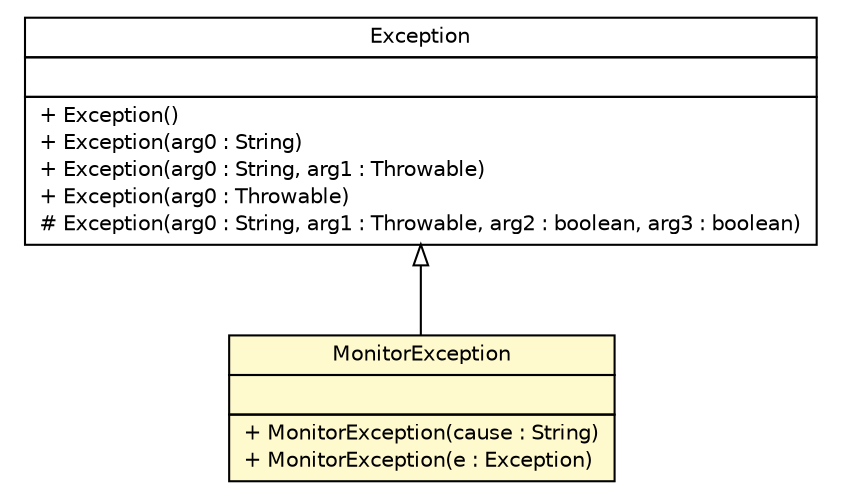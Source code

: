 #!/usr/local/bin/dot
#
# Class diagram 
# Generated by UMLGraph version R5_6 (http://www.umlgraph.org/)
#

digraph G {
	edge [fontname="Helvetica",fontsize=10,labelfontname="Helvetica",labelfontsize=10];
	node [fontname="Helvetica",fontsize=10,shape=plaintext];
	nodesep=0.25;
	ranksep=0.5;
	// sorcer.service.MonitorException
	c291073 [label=<<table title="sorcer.service.MonitorException" border="0" cellborder="1" cellspacing="0" cellpadding="2" port="p" bgcolor="lemonChiffon" href="./MonitorException.html">
		<tr><td><table border="0" cellspacing="0" cellpadding="1">
<tr><td align="center" balign="center"> MonitorException </td></tr>
		</table></td></tr>
		<tr><td><table border="0" cellspacing="0" cellpadding="1">
<tr><td align="left" balign="left">  </td></tr>
		</table></td></tr>
		<tr><td><table border="0" cellspacing="0" cellpadding="1">
<tr><td align="left" balign="left"> + MonitorException(cause : String) </td></tr>
<tr><td align="left" balign="left"> + MonitorException(e : Exception) </td></tr>
		</table></td></tr>
		</table>>, URL="./MonitorException.html", fontname="Helvetica", fontcolor="black", fontsize=10.0];
	//sorcer.service.MonitorException extends java.lang.Exception
	c291480:p -> c291073:p [dir=back,arrowtail=empty];
	// java.lang.Exception
	c291480 [label=<<table title="java.lang.Exception" border="0" cellborder="1" cellspacing="0" cellpadding="2" port="p" href="http://docs.oracle.com/javase/7/docs/api/java/lang/Exception.html">
		<tr><td><table border="0" cellspacing="0" cellpadding="1">
<tr><td align="center" balign="center"> Exception </td></tr>
		</table></td></tr>
		<tr><td><table border="0" cellspacing="0" cellpadding="1">
<tr><td align="left" balign="left">  </td></tr>
		</table></td></tr>
		<tr><td><table border="0" cellspacing="0" cellpadding="1">
<tr><td align="left" balign="left"> + Exception() </td></tr>
<tr><td align="left" balign="left"> + Exception(arg0 : String) </td></tr>
<tr><td align="left" balign="left"> + Exception(arg0 : String, arg1 : Throwable) </td></tr>
<tr><td align="left" balign="left"> + Exception(arg0 : Throwable) </td></tr>
<tr><td align="left" balign="left"> # Exception(arg0 : String, arg1 : Throwable, arg2 : boolean, arg3 : boolean) </td></tr>
		</table></td></tr>
		</table>>, URL="http://docs.oracle.com/javase/7/docs/api/java/lang/Exception.html", fontname="Helvetica", fontcolor="black", fontsize=10.0];
}


